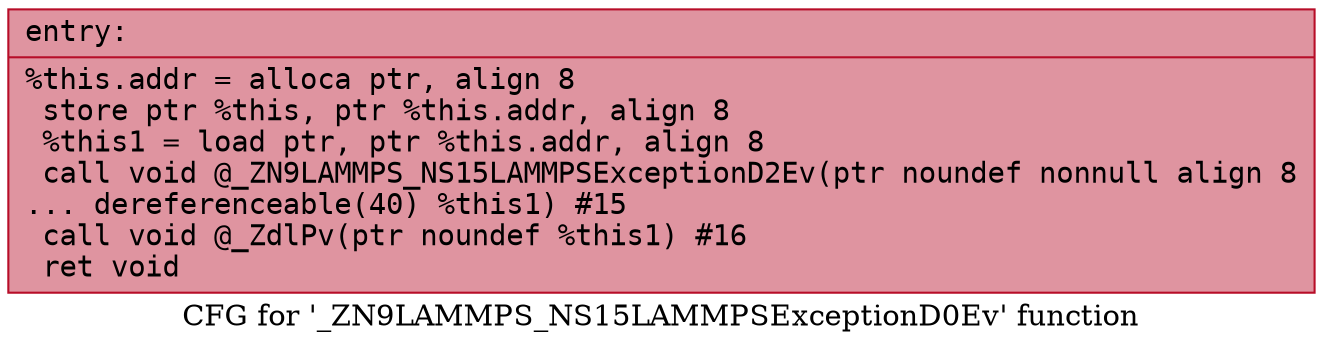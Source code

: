 digraph "CFG for '_ZN9LAMMPS_NS15LAMMPSExceptionD0Ev' function" {
	label="CFG for '_ZN9LAMMPS_NS15LAMMPSExceptionD0Ev' function";

	Node0x55ba304d4810 [shape=record,color="#b70d28ff", style=filled, fillcolor="#b70d2870" fontname="Courier",label="{entry:\l|  %this.addr = alloca ptr, align 8\l  store ptr %this, ptr %this.addr, align 8\l  %this1 = load ptr, ptr %this.addr, align 8\l  call void @_ZN9LAMMPS_NS15LAMMPSExceptionD2Ev(ptr noundef nonnull align 8\l... dereferenceable(40) %this1) #15\l  call void @_ZdlPv(ptr noundef %this1) #16\l  ret void\l}"];
}
